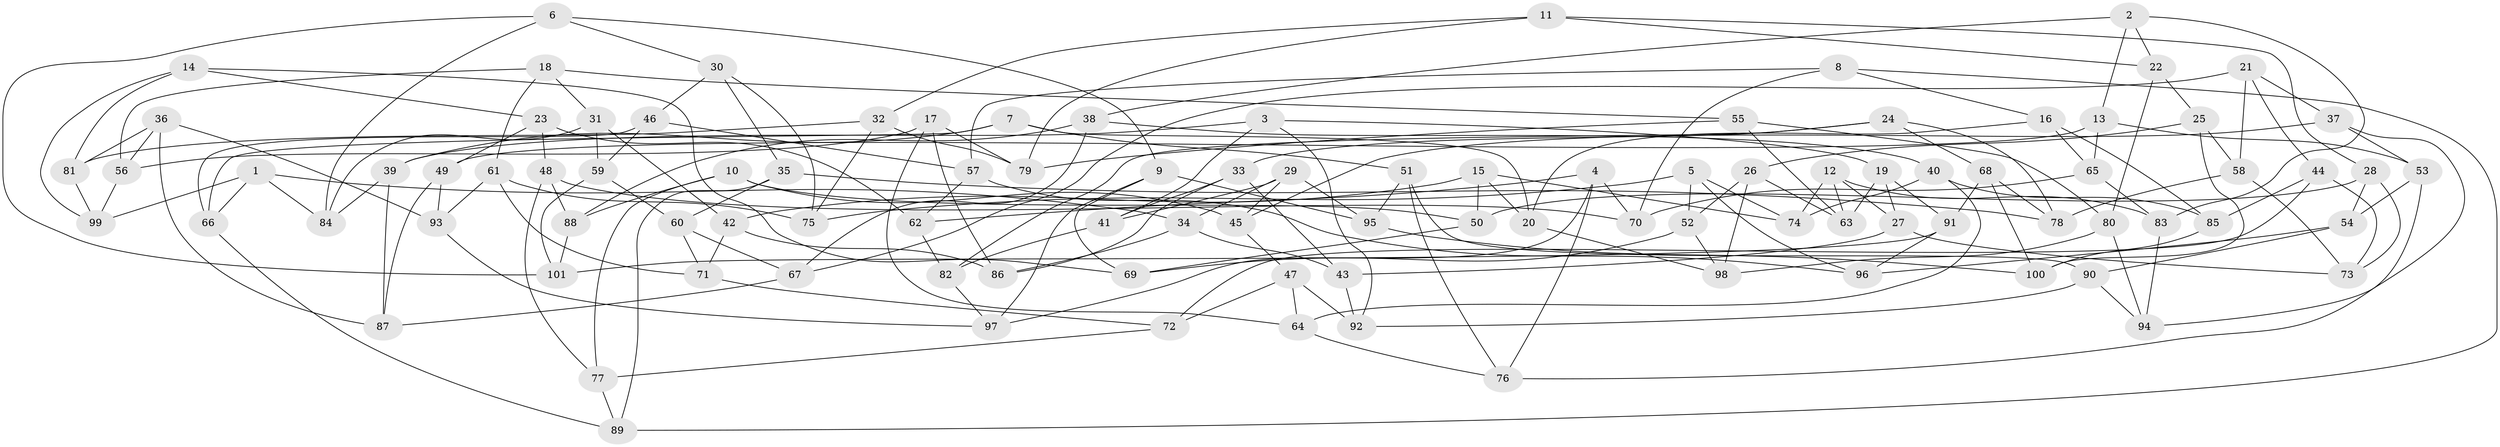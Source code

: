 // Generated by graph-tools (version 1.1) at 2025/11/02/27/25 16:11:43]
// undirected, 101 vertices, 202 edges
graph export_dot {
graph [start="1"]
  node [color=gray90,style=filled];
  1;
  2;
  3;
  4;
  5;
  6;
  7;
  8;
  9;
  10;
  11;
  12;
  13;
  14;
  15;
  16;
  17;
  18;
  19;
  20;
  21;
  22;
  23;
  24;
  25;
  26;
  27;
  28;
  29;
  30;
  31;
  32;
  33;
  34;
  35;
  36;
  37;
  38;
  39;
  40;
  41;
  42;
  43;
  44;
  45;
  46;
  47;
  48;
  49;
  50;
  51;
  52;
  53;
  54;
  55;
  56;
  57;
  58;
  59;
  60;
  61;
  62;
  63;
  64;
  65;
  66;
  67;
  68;
  69;
  70;
  71;
  72;
  73;
  74;
  75;
  76;
  77;
  78;
  79;
  80;
  81;
  82;
  83;
  84;
  85;
  86;
  87;
  88;
  89;
  90;
  91;
  92;
  93;
  94;
  95;
  96;
  97;
  98;
  99;
  100;
  101;
  1 -- 84;
  1 -- 66;
  1 -- 99;
  1 -- 34;
  2 -- 38;
  2 -- 13;
  2 -- 83;
  2 -- 22;
  3 -- 39;
  3 -- 19;
  3 -- 92;
  3 -- 41;
  4 -- 70;
  4 -- 97;
  4 -- 62;
  4 -- 76;
  5 -- 96;
  5 -- 52;
  5 -- 75;
  5 -- 74;
  6 -- 84;
  6 -- 101;
  6 -- 30;
  6 -- 9;
  7 -- 20;
  7 -- 39;
  7 -- 51;
  7 -- 66;
  8 -- 70;
  8 -- 16;
  8 -- 89;
  8 -- 57;
  9 -- 95;
  9 -- 97;
  9 -- 69;
  10 -- 45;
  10 -- 50;
  10 -- 77;
  10 -- 88;
  11 -- 22;
  11 -- 79;
  11 -- 32;
  11 -- 28;
  12 -- 83;
  12 -- 74;
  12 -- 27;
  12 -- 63;
  13 -- 53;
  13 -- 65;
  13 -- 49;
  14 -- 69;
  14 -- 99;
  14 -- 81;
  14 -- 23;
  15 -- 74;
  15 -- 20;
  15 -- 42;
  15 -- 50;
  16 -- 65;
  16 -- 20;
  16 -- 85;
  17 -- 56;
  17 -- 64;
  17 -- 79;
  17 -- 86;
  18 -- 55;
  18 -- 56;
  18 -- 31;
  18 -- 61;
  19 -- 91;
  19 -- 27;
  19 -- 63;
  20 -- 98;
  21 -- 67;
  21 -- 44;
  21 -- 58;
  21 -- 37;
  22 -- 80;
  22 -- 25;
  23 -- 62;
  23 -- 48;
  23 -- 49;
  24 -- 68;
  24 -- 33;
  24 -- 82;
  24 -- 78;
  25 -- 26;
  25 -- 58;
  25 -- 100;
  26 -- 52;
  26 -- 98;
  26 -- 63;
  27 -- 43;
  27 -- 73;
  28 -- 73;
  28 -- 50;
  28 -- 54;
  29 -- 45;
  29 -- 34;
  29 -- 95;
  29 -- 41;
  30 -- 35;
  30 -- 75;
  30 -- 46;
  31 -- 59;
  31 -- 84;
  31 -- 42;
  32 -- 81;
  32 -- 75;
  32 -- 79;
  33 -- 43;
  33 -- 86;
  33 -- 41;
  34 -- 86;
  34 -- 43;
  35 -- 60;
  35 -- 89;
  35 -- 78;
  36 -- 81;
  36 -- 93;
  36 -- 56;
  36 -- 87;
  37 -- 45;
  37 -- 94;
  37 -- 53;
  38 -- 88;
  38 -- 40;
  38 -- 67;
  39 -- 87;
  39 -- 84;
  40 -- 64;
  40 -- 74;
  40 -- 85;
  41 -- 82;
  42 -- 86;
  42 -- 71;
  43 -- 92;
  44 -- 73;
  44 -- 85;
  44 -- 72;
  45 -- 47;
  46 -- 66;
  46 -- 59;
  46 -- 57;
  47 -- 64;
  47 -- 72;
  47 -- 92;
  48 -- 88;
  48 -- 70;
  48 -- 77;
  49 -- 87;
  49 -- 93;
  50 -- 69;
  51 -- 90;
  51 -- 76;
  51 -- 95;
  52 -- 69;
  52 -- 98;
  53 -- 76;
  53 -- 54;
  54 -- 90;
  54 -- 96;
  55 -- 79;
  55 -- 63;
  55 -- 80;
  56 -- 99;
  57 -- 62;
  57 -- 96;
  58 -- 73;
  58 -- 78;
  59 -- 60;
  59 -- 101;
  60 -- 71;
  60 -- 67;
  61 -- 75;
  61 -- 71;
  61 -- 93;
  62 -- 82;
  64 -- 76;
  65 -- 83;
  65 -- 70;
  66 -- 89;
  67 -- 87;
  68 -- 100;
  68 -- 91;
  68 -- 78;
  71 -- 72;
  72 -- 77;
  77 -- 89;
  80 -- 94;
  80 -- 98;
  81 -- 99;
  82 -- 97;
  83 -- 94;
  85 -- 100;
  88 -- 101;
  90 -- 94;
  90 -- 92;
  91 -- 96;
  91 -- 101;
  93 -- 97;
  95 -- 100;
}
